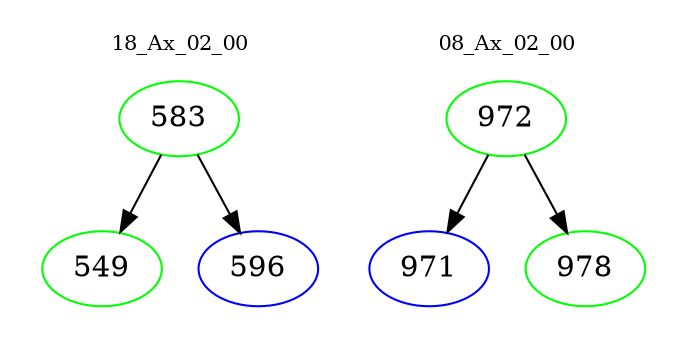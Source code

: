 digraph{
subgraph cluster_0 {
color = white
label = "18_Ax_02_00";
fontsize=10;
T0_583 [label="583", color="green"]
T0_583 -> T0_549 [color="black"]
T0_549 [label="549", color="green"]
T0_583 -> T0_596 [color="black"]
T0_596 [label="596", color="blue"]
}
subgraph cluster_1 {
color = white
label = "08_Ax_02_00";
fontsize=10;
T1_972 [label="972", color="green"]
T1_972 -> T1_971 [color="black"]
T1_971 [label="971", color="blue"]
T1_972 -> T1_978 [color="black"]
T1_978 [label="978", color="green"]
}
}

